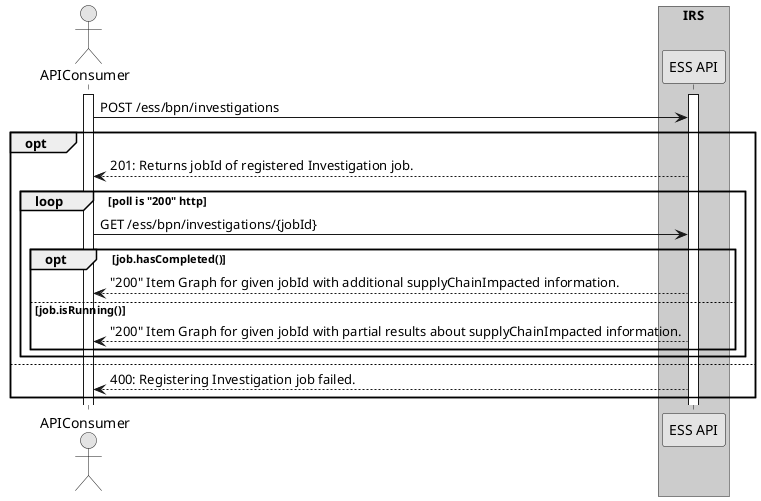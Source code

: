 @startuml
skinparam monochrome true
skinparam shadowing false
skinparam linetype ortho
skinparam defaultFontName "Architects daughter"

actor APIConsumer
activate APIConsumer

box "IRS" #LightBlue
participant WebService as "ESS API"
activate WebService

APIConsumer -> WebService : POST /ess/bpn/investigations
opt
APIConsumer <-- WebService : 201: Returns jobId of registered Investigation job.

    loop poll is "200" http
         APIConsumer -> WebService : GET /ess/bpn/investigations/{jobId}

         opt job.hasCompleted()
                APIConsumer <-- WebService : "200" Item Graph for given jobId with additional supplyChainImpacted information.
         else job.isRunning()
               APIConsumer <-- WebService : "200" Item Graph for given jobId with partial results about supplyChainImpacted information.
         end opt
    end loop

else
APIConsumer <-- WebService : 400: Registering Investigation job failed.
end opt



@enduml